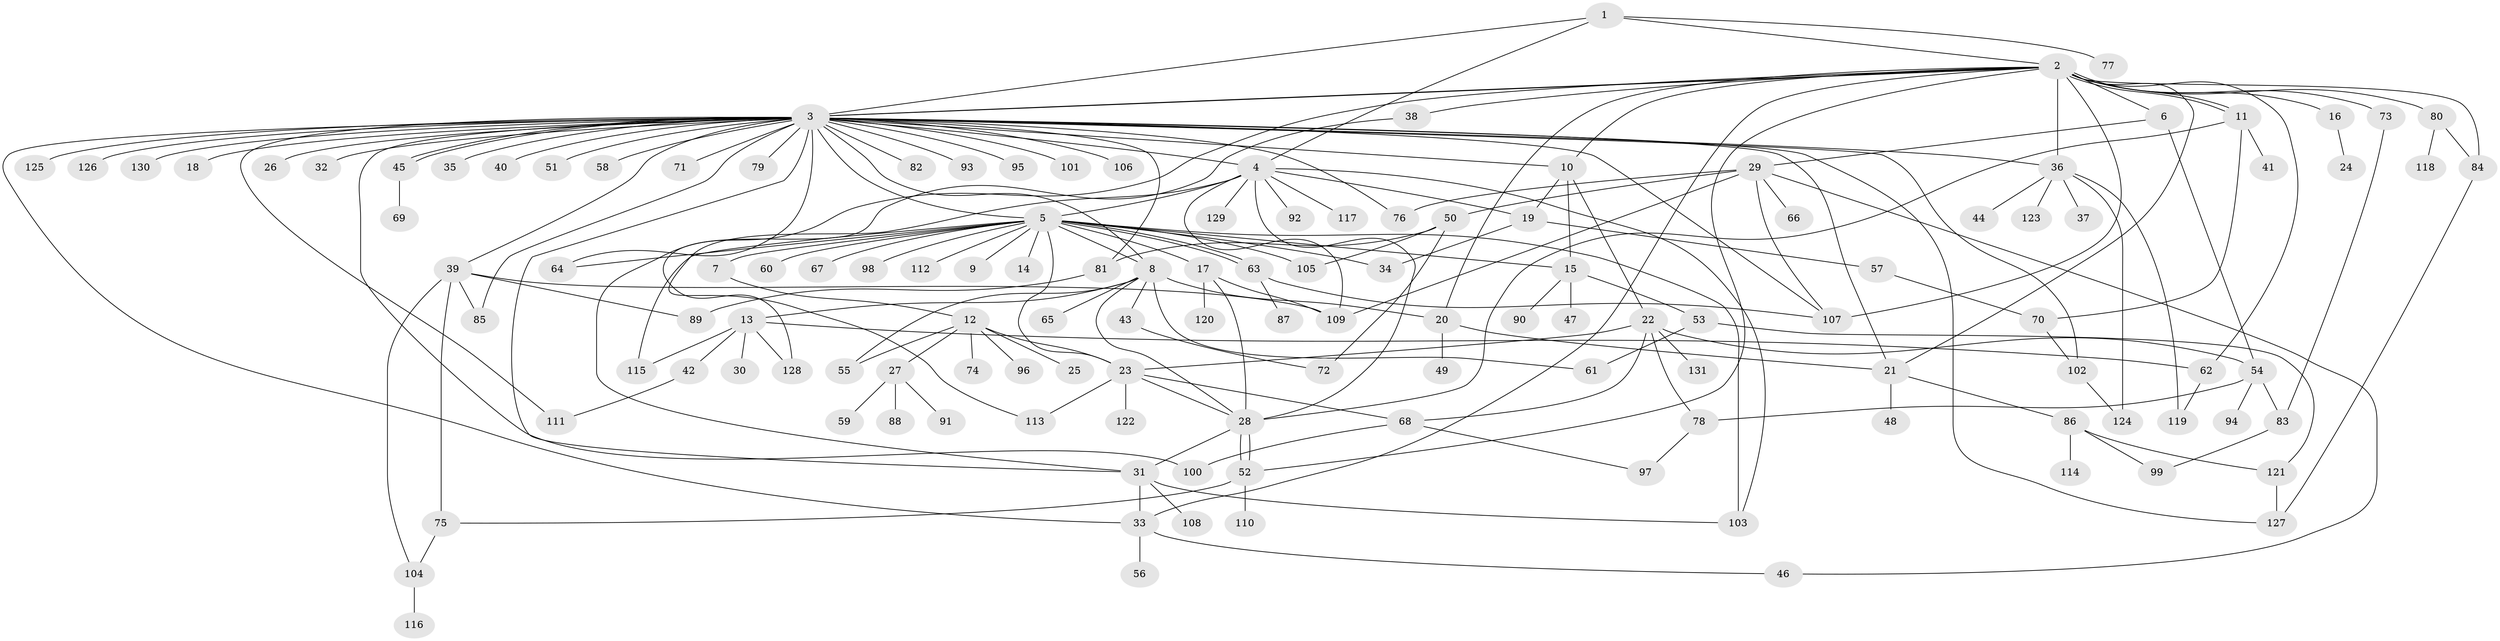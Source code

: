 // coarse degree distribution, {3: 0.11, 20: 0.01, 39: 0.01, 10: 0.01, 19: 0.01, 8: 0.01, 7: 0.03, 14: 0.01, 1: 0.46, 6: 0.03, 4: 0.1, 5: 0.04, 2: 0.17}
// Generated by graph-tools (version 1.1) at 2025/41/03/06/25 10:41:45]
// undirected, 131 vertices, 198 edges
graph export_dot {
graph [start="1"]
  node [color=gray90,style=filled];
  1;
  2;
  3;
  4;
  5;
  6;
  7;
  8;
  9;
  10;
  11;
  12;
  13;
  14;
  15;
  16;
  17;
  18;
  19;
  20;
  21;
  22;
  23;
  24;
  25;
  26;
  27;
  28;
  29;
  30;
  31;
  32;
  33;
  34;
  35;
  36;
  37;
  38;
  39;
  40;
  41;
  42;
  43;
  44;
  45;
  46;
  47;
  48;
  49;
  50;
  51;
  52;
  53;
  54;
  55;
  56;
  57;
  58;
  59;
  60;
  61;
  62;
  63;
  64;
  65;
  66;
  67;
  68;
  69;
  70;
  71;
  72;
  73;
  74;
  75;
  76;
  77;
  78;
  79;
  80;
  81;
  82;
  83;
  84;
  85;
  86;
  87;
  88;
  89;
  90;
  91;
  92;
  93;
  94;
  95;
  96;
  97;
  98;
  99;
  100;
  101;
  102;
  103;
  104;
  105;
  106;
  107;
  108;
  109;
  110;
  111;
  112;
  113;
  114;
  115;
  116;
  117;
  118;
  119;
  120;
  121;
  122;
  123;
  124;
  125;
  126;
  127;
  128;
  129;
  130;
  131;
  1 -- 2;
  1 -- 3;
  1 -- 4;
  1 -- 77;
  2 -- 3;
  2 -- 3;
  2 -- 6;
  2 -- 10;
  2 -- 11;
  2 -- 11;
  2 -- 16;
  2 -- 20;
  2 -- 21;
  2 -- 31;
  2 -- 33;
  2 -- 36;
  2 -- 38;
  2 -- 52;
  2 -- 62;
  2 -- 73;
  2 -- 80;
  2 -- 84;
  2 -- 107;
  3 -- 4;
  3 -- 5;
  3 -- 8;
  3 -- 10;
  3 -- 18;
  3 -- 21;
  3 -- 26;
  3 -- 31;
  3 -- 32;
  3 -- 33;
  3 -- 35;
  3 -- 36;
  3 -- 39;
  3 -- 40;
  3 -- 45;
  3 -- 45;
  3 -- 51;
  3 -- 58;
  3 -- 64;
  3 -- 71;
  3 -- 76;
  3 -- 79;
  3 -- 81;
  3 -- 82;
  3 -- 85;
  3 -- 93;
  3 -- 95;
  3 -- 100;
  3 -- 101;
  3 -- 102;
  3 -- 106;
  3 -- 107;
  3 -- 111;
  3 -- 125;
  3 -- 126;
  3 -- 127;
  3 -- 130;
  4 -- 5;
  4 -- 19;
  4 -- 28;
  4 -- 92;
  4 -- 103;
  4 -- 109;
  4 -- 113;
  4 -- 117;
  4 -- 129;
  5 -- 7;
  5 -- 8;
  5 -- 9;
  5 -- 14;
  5 -- 15;
  5 -- 17;
  5 -- 23;
  5 -- 34;
  5 -- 60;
  5 -- 63;
  5 -- 63;
  5 -- 64;
  5 -- 67;
  5 -- 98;
  5 -- 103;
  5 -- 105;
  5 -- 112;
  5 -- 115;
  6 -- 29;
  6 -- 54;
  7 -- 12;
  8 -- 13;
  8 -- 20;
  8 -- 28;
  8 -- 43;
  8 -- 55;
  8 -- 61;
  8 -- 65;
  10 -- 15;
  10 -- 19;
  10 -- 22;
  11 -- 28;
  11 -- 41;
  11 -- 70;
  12 -- 23;
  12 -- 25;
  12 -- 27;
  12 -- 55;
  12 -- 74;
  12 -- 96;
  13 -- 30;
  13 -- 42;
  13 -- 62;
  13 -- 115;
  13 -- 128;
  15 -- 47;
  15 -- 53;
  15 -- 90;
  16 -- 24;
  17 -- 28;
  17 -- 109;
  17 -- 120;
  19 -- 34;
  19 -- 57;
  20 -- 21;
  20 -- 49;
  21 -- 48;
  21 -- 86;
  22 -- 23;
  22 -- 54;
  22 -- 68;
  22 -- 78;
  22 -- 131;
  23 -- 28;
  23 -- 68;
  23 -- 113;
  23 -- 122;
  27 -- 59;
  27 -- 88;
  27 -- 91;
  28 -- 31;
  28 -- 52;
  28 -- 52;
  29 -- 46;
  29 -- 50;
  29 -- 66;
  29 -- 76;
  29 -- 107;
  29 -- 109;
  31 -- 33;
  31 -- 103;
  31 -- 108;
  33 -- 46;
  33 -- 56;
  36 -- 37;
  36 -- 44;
  36 -- 119;
  36 -- 123;
  36 -- 124;
  38 -- 128;
  39 -- 75;
  39 -- 85;
  39 -- 89;
  39 -- 104;
  39 -- 109;
  42 -- 111;
  43 -- 72;
  45 -- 69;
  50 -- 72;
  50 -- 81;
  50 -- 105;
  52 -- 75;
  52 -- 110;
  53 -- 61;
  53 -- 121;
  54 -- 78;
  54 -- 83;
  54 -- 94;
  57 -- 70;
  62 -- 119;
  63 -- 87;
  63 -- 107;
  68 -- 97;
  68 -- 100;
  70 -- 102;
  73 -- 83;
  75 -- 104;
  78 -- 97;
  80 -- 84;
  80 -- 118;
  81 -- 89;
  83 -- 99;
  84 -- 127;
  86 -- 99;
  86 -- 114;
  86 -- 121;
  102 -- 124;
  104 -- 116;
  121 -- 127;
}
